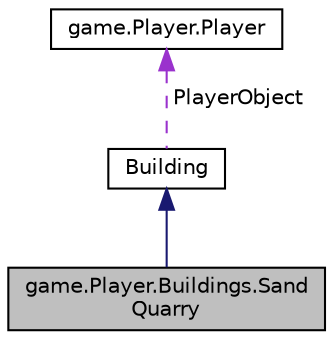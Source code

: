 digraph "game.Player.Buildings.SandQuarry"
{
 // LATEX_PDF_SIZE
  edge [fontname="Helvetica",fontsize="10",labelfontname="Helvetica",labelfontsize="10"];
  node [fontname="Helvetica",fontsize="10",shape=record];
  Node1 [label="game.Player.Buildings.Sand\lQuarry",height=0.2,width=0.4,color="black", fillcolor="grey75", style="filled", fontcolor="black",tooltip="Класс SandQuarry служит для добычи песка в замен на энергию."];
  Node2 -> Node1 [dir="back",color="midnightblue",fontsize="10",style="solid",fontname="Helvetica"];
  Node2 [label="Building",height=0.2,width=0.4,color="black", fillcolor="white", style="filled",URL="$a00116.html",tooltip="Класс Building даёт возможность строительства игроку. Так же предоставляет возможность улучшать здани..."];
  Node3 -> Node2 [dir="back",color="darkorchid3",fontsize="10",style="dashed",label=" PlayerObject" ,fontname="Helvetica"];
  Node3 [label="game.Player.Player",height=0.2,width=0.4,color="black", fillcolor="white", style="filled",URL="$a00112.html",tooltip="Класс Player хранит в себе информация о ресурсах. В хранение входит: кол-во каждого ресурса,..."];
}

